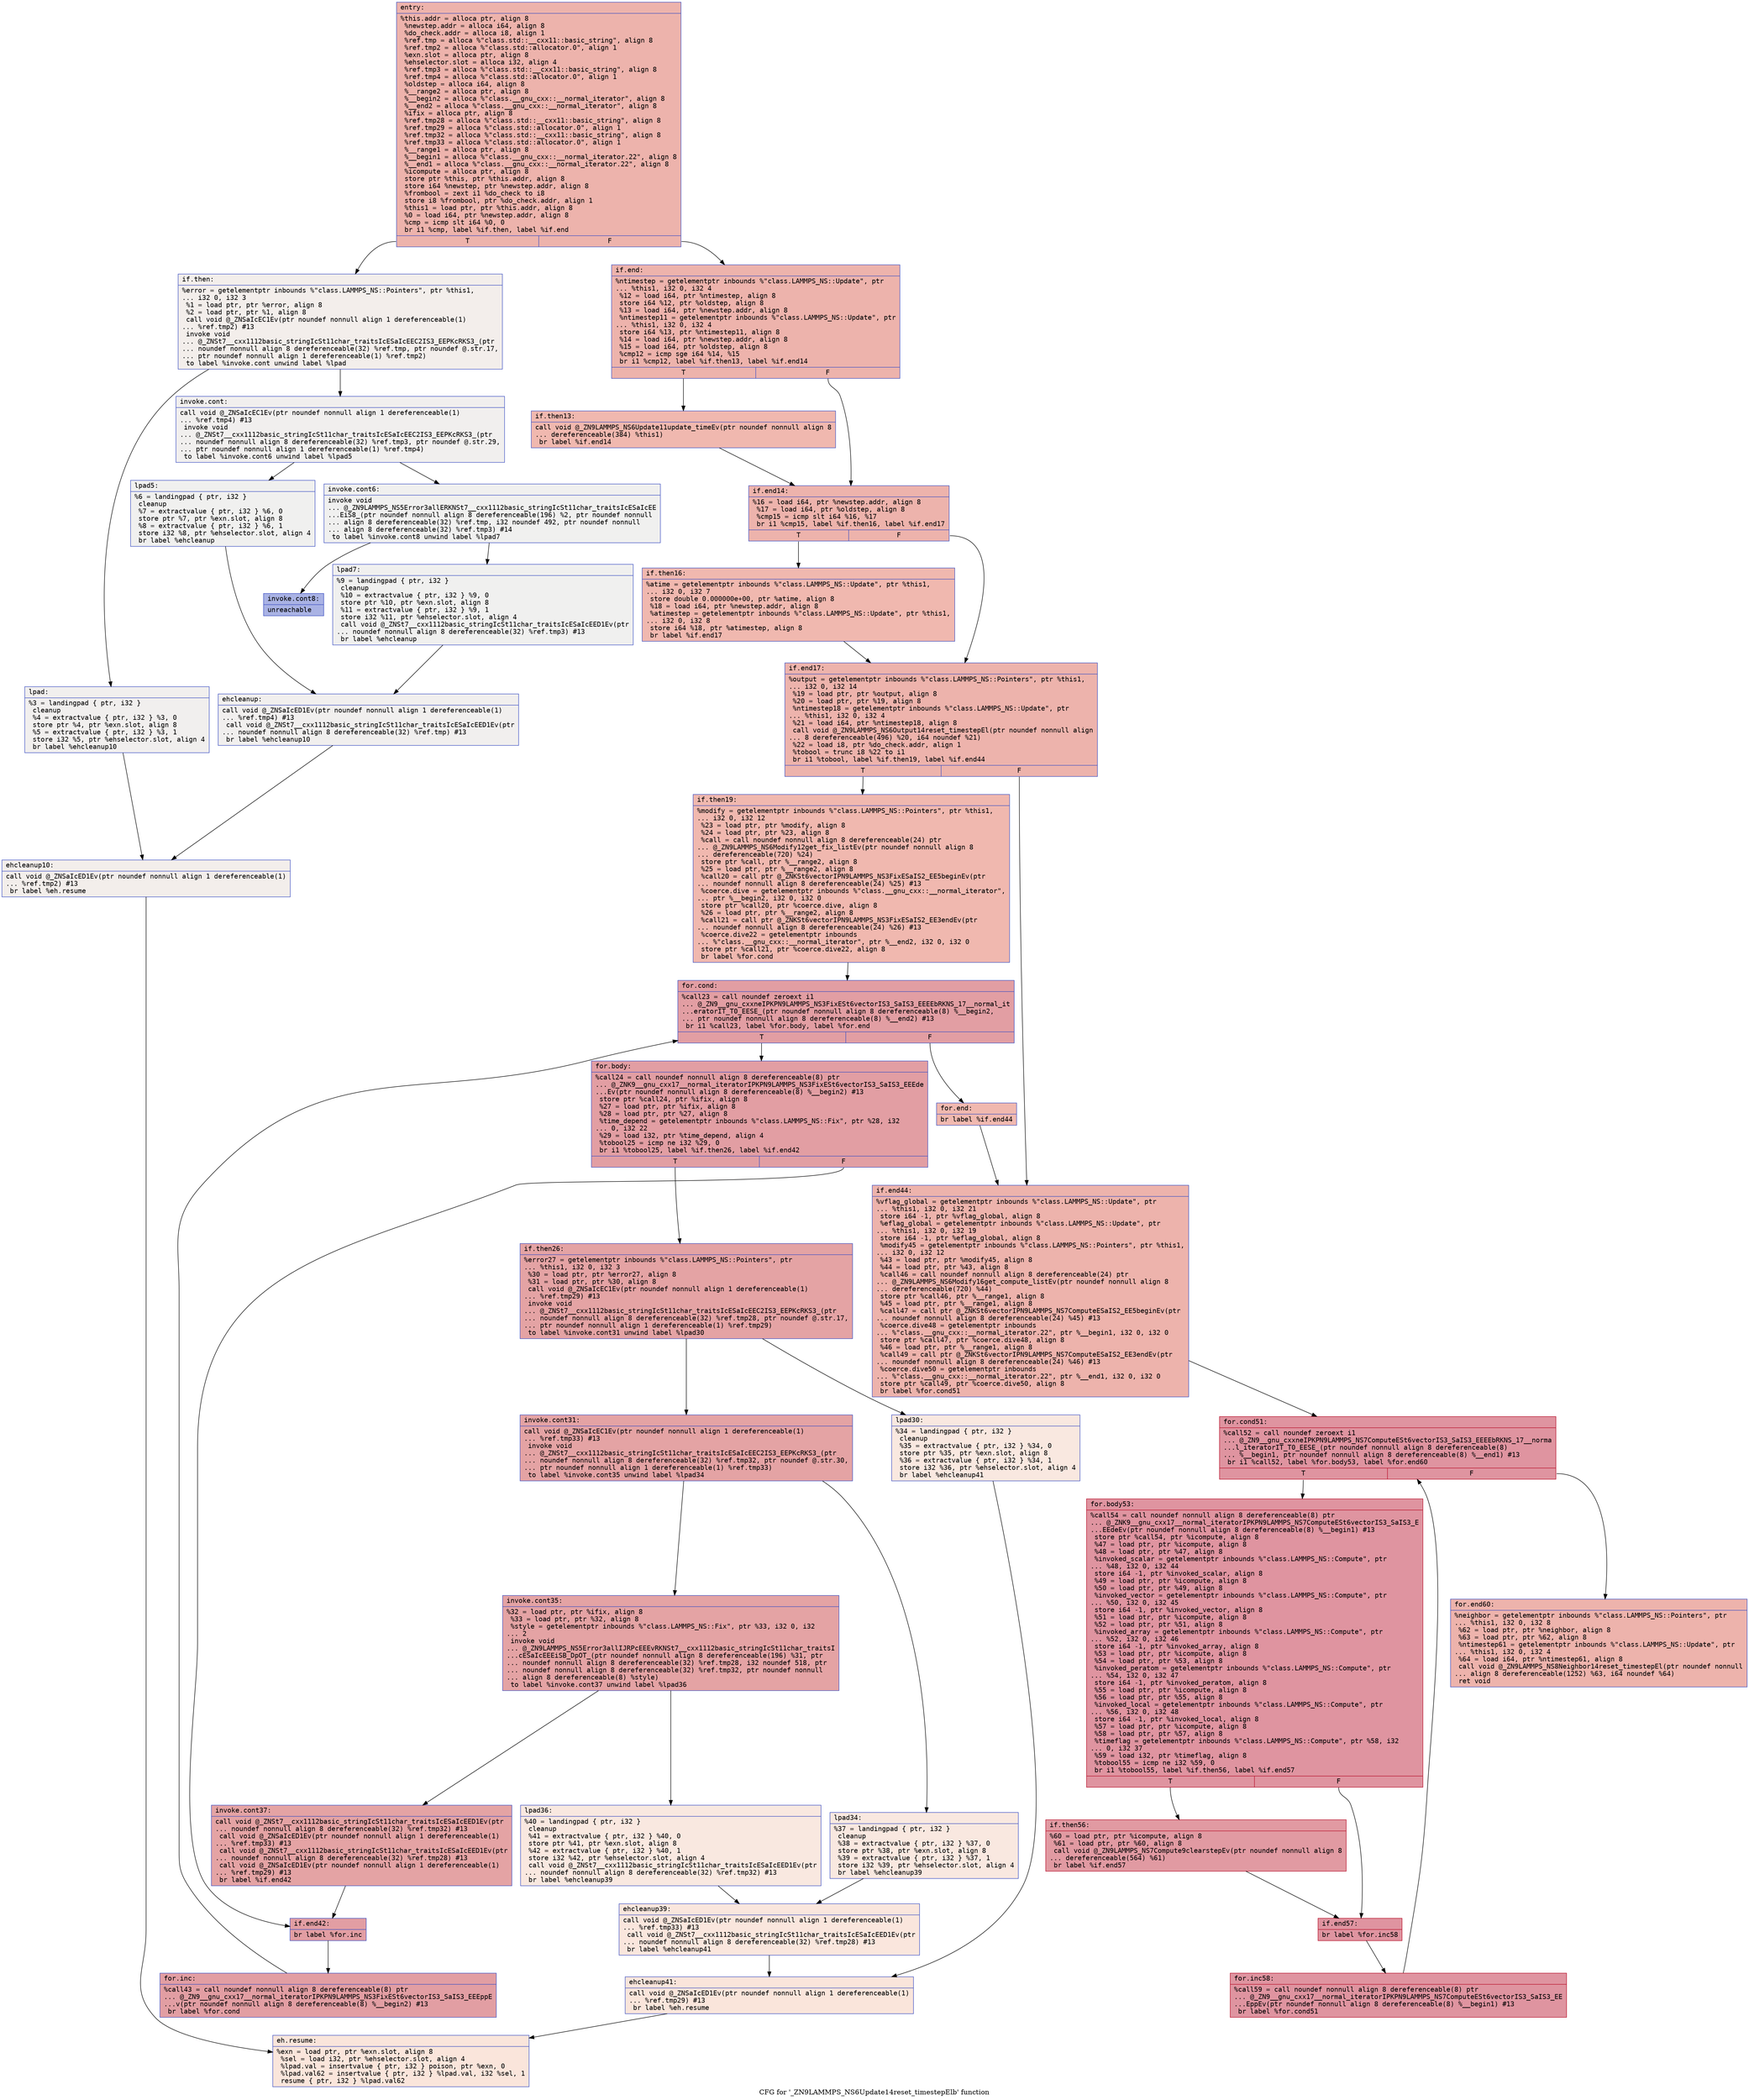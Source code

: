 digraph "CFG for '_ZN9LAMMPS_NS6Update14reset_timestepElb' function" {
	label="CFG for '_ZN9LAMMPS_NS6Update14reset_timestepElb' function";

	Node0x55ee2717dde0 [shape=record,color="#3d50c3ff", style=filled, fillcolor="#d6524470" fontname="Courier",label="{entry:\l|  %this.addr = alloca ptr, align 8\l  %newstep.addr = alloca i64, align 8\l  %do_check.addr = alloca i8, align 1\l  %ref.tmp = alloca %\"class.std::__cxx11::basic_string\", align 8\l  %ref.tmp2 = alloca %\"class.std::allocator.0\", align 1\l  %exn.slot = alloca ptr, align 8\l  %ehselector.slot = alloca i32, align 4\l  %ref.tmp3 = alloca %\"class.std::__cxx11::basic_string\", align 8\l  %ref.tmp4 = alloca %\"class.std::allocator.0\", align 1\l  %oldstep = alloca i64, align 8\l  %__range2 = alloca ptr, align 8\l  %__begin2 = alloca %\"class.__gnu_cxx::__normal_iterator\", align 8\l  %__end2 = alloca %\"class.__gnu_cxx::__normal_iterator\", align 8\l  %ifix = alloca ptr, align 8\l  %ref.tmp28 = alloca %\"class.std::__cxx11::basic_string\", align 8\l  %ref.tmp29 = alloca %\"class.std::allocator.0\", align 1\l  %ref.tmp32 = alloca %\"class.std::__cxx11::basic_string\", align 8\l  %ref.tmp33 = alloca %\"class.std::allocator.0\", align 1\l  %__range1 = alloca ptr, align 8\l  %__begin1 = alloca %\"class.__gnu_cxx::__normal_iterator.22\", align 8\l  %__end1 = alloca %\"class.__gnu_cxx::__normal_iterator.22\", align 8\l  %icompute = alloca ptr, align 8\l  store ptr %this, ptr %this.addr, align 8\l  store i64 %newstep, ptr %newstep.addr, align 8\l  %frombool = zext i1 %do_check to i8\l  store i8 %frombool, ptr %do_check.addr, align 1\l  %this1 = load ptr, ptr %this.addr, align 8\l  %0 = load i64, ptr %newstep.addr, align 8\l  %cmp = icmp slt i64 %0, 0\l  br i1 %cmp, label %if.then, label %if.end\l|{<s0>T|<s1>F}}"];
	Node0x55ee2717dde0:s0 -> Node0x55ee2717f290[tooltip="entry -> if.then\nProbability 0.00%" ];
	Node0x55ee2717dde0:s1 -> Node0x55ee2717f300[tooltip="entry -> if.end\nProbability 100.00%" ];
	Node0x55ee2717f290 [shape=record,color="#3d50c3ff", style=filled, fillcolor="#e5d8d170" fontname="Courier",label="{if.then:\l|  %error = getelementptr inbounds %\"class.LAMMPS_NS::Pointers\", ptr %this1,\l... i32 0, i32 3\l  %1 = load ptr, ptr %error, align 8\l  %2 = load ptr, ptr %1, align 8\l  call void @_ZNSaIcEC1Ev(ptr noundef nonnull align 1 dereferenceable(1)\l... %ref.tmp2) #13\l  invoke void\l... @_ZNSt7__cxx1112basic_stringIcSt11char_traitsIcESaIcEEC2IS3_EEPKcRKS3_(ptr\l... noundef nonnull align 8 dereferenceable(32) %ref.tmp, ptr noundef @.str.17,\l... ptr noundef nonnull align 1 dereferenceable(1) %ref.tmp2)\l          to label %invoke.cont unwind label %lpad\l}"];
	Node0x55ee2717f290 -> Node0x55ee2717f780[tooltip="if.then -> invoke.cont\nProbability 50.00%" ];
	Node0x55ee2717f290 -> Node0x55ee2717f800[tooltip="if.then -> lpad\nProbability 50.00%" ];
	Node0x55ee2717f780 [shape=record,color="#3d50c3ff", style=filled, fillcolor="#e0dbd870" fontname="Courier",label="{invoke.cont:\l|  call void @_ZNSaIcEC1Ev(ptr noundef nonnull align 1 dereferenceable(1)\l... %ref.tmp4) #13\l  invoke void\l... @_ZNSt7__cxx1112basic_stringIcSt11char_traitsIcESaIcEEC2IS3_EEPKcRKS3_(ptr\l... noundef nonnull align 8 dereferenceable(32) %ref.tmp3, ptr noundef @.str.29,\l... ptr noundef nonnull align 1 dereferenceable(1) %ref.tmp4)\l          to label %invoke.cont6 unwind label %lpad5\l}"];
	Node0x55ee2717f780 -> Node0x55ee2717fb20[tooltip="invoke.cont -> invoke.cont6\nProbability 50.00%" ];
	Node0x55ee2717f780 -> Node0x55ee2717fb70[tooltip="invoke.cont -> lpad5\nProbability 50.00%" ];
	Node0x55ee2717fb20 [shape=record,color="#3d50c3ff", style=filled, fillcolor="#dedcdb70" fontname="Courier",label="{invoke.cont6:\l|  invoke void\l... @_ZN9LAMMPS_NS5Error3allERKNSt7__cxx1112basic_stringIcSt11char_traitsIcESaIcEE\l...EiS8_(ptr noundef nonnull align 8 dereferenceable(196) %2, ptr noundef nonnull\l... align 8 dereferenceable(32) %ref.tmp, i32 noundef 492, ptr noundef nonnull\l... align 8 dereferenceable(32) %ref.tmp3) #14\l          to label %invoke.cont8 unwind label %lpad7\l}"];
	Node0x55ee2717fb20 -> Node0x55ee2717fad0[tooltip="invoke.cont6 -> invoke.cont8\nProbability 0.00%" ];
	Node0x55ee2717fb20 -> Node0x55ee2717fdd0[tooltip="invoke.cont6 -> lpad7\nProbability 100.00%" ];
	Node0x55ee2717fad0 [shape=record,color="#3d50c3ff", style=filled, fillcolor="#3d50c370" fontname="Courier",label="{invoke.cont8:\l|  unreachable\l}"];
	Node0x55ee2717f800 [shape=record,color="#3d50c3ff", style=filled, fillcolor="#e0dbd870" fontname="Courier",label="{lpad:\l|  %3 = landingpad \{ ptr, i32 \}\l          cleanup\l  %4 = extractvalue \{ ptr, i32 \} %3, 0\l  store ptr %4, ptr %exn.slot, align 8\l  %5 = extractvalue \{ ptr, i32 \} %3, 1\l  store i32 %5, ptr %ehselector.slot, align 4\l  br label %ehcleanup10\l}"];
	Node0x55ee2717f800 -> Node0x55ee271802d0[tooltip="lpad -> ehcleanup10\nProbability 100.00%" ];
	Node0x55ee2717fb70 [shape=record,color="#3d50c3ff", style=filled, fillcolor="#dedcdb70" fontname="Courier",label="{lpad5:\l|  %6 = landingpad \{ ptr, i32 \}\l          cleanup\l  %7 = extractvalue \{ ptr, i32 \} %6, 0\l  store ptr %7, ptr %exn.slot, align 8\l  %8 = extractvalue \{ ptr, i32 \} %6, 1\l  store i32 %8, ptr %ehselector.slot, align 4\l  br label %ehcleanup\l}"];
	Node0x55ee2717fb70 -> Node0x55ee27180620[tooltip="lpad5 -> ehcleanup\nProbability 100.00%" ];
	Node0x55ee2717fdd0 [shape=record,color="#3d50c3ff", style=filled, fillcolor="#dedcdb70" fontname="Courier",label="{lpad7:\l|  %9 = landingpad \{ ptr, i32 \}\l          cleanup\l  %10 = extractvalue \{ ptr, i32 \} %9, 0\l  store ptr %10, ptr %exn.slot, align 8\l  %11 = extractvalue \{ ptr, i32 \} %9, 1\l  store i32 %11, ptr %ehselector.slot, align 4\l  call void @_ZNSt7__cxx1112basic_stringIcSt11char_traitsIcESaIcEED1Ev(ptr\l... noundef nonnull align 8 dereferenceable(32) %ref.tmp3) #13\l  br label %ehcleanup\l}"];
	Node0x55ee2717fdd0 -> Node0x55ee27180620[tooltip="lpad7 -> ehcleanup\nProbability 100.00%" ];
	Node0x55ee27180620 [shape=record,color="#3d50c3ff", style=filled, fillcolor="#e0dbd870" fontname="Courier",label="{ehcleanup:\l|  call void @_ZNSaIcED1Ev(ptr noundef nonnull align 1 dereferenceable(1)\l... %ref.tmp4) #13\l  call void @_ZNSt7__cxx1112basic_stringIcSt11char_traitsIcESaIcEED1Ev(ptr\l... noundef nonnull align 8 dereferenceable(32) %ref.tmp) #13\l  br label %ehcleanup10\l}"];
	Node0x55ee27180620 -> Node0x55ee271802d0[tooltip="ehcleanup -> ehcleanup10\nProbability 100.00%" ];
	Node0x55ee271802d0 [shape=record,color="#3d50c3ff", style=filled, fillcolor="#e5d8d170" fontname="Courier",label="{ehcleanup10:\l|  call void @_ZNSaIcED1Ev(ptr noundef nonnull align 1 dereferenceable(1)\l... %ref.tmp2) #13\l  br label %eh.resume\l}"];
	Node0x55ee271802d0 -> Node0x55ee27180ed0[tooltip="ehcleanup10 -> eh.resume\nProbability 100.00%" ];
	Node0x55ee2717f300 [shape=record,color="#3d50c3ff", style=filled, fillcolor="#d6524470" fontname="Courier",label="{if.end:\l|  %ntimestep = getelementptr inbounds %\"class.LAMMPS_NS::Update\", ptr\l... %this1, i32 0, i32 4\l  %12 = load i64, ptr %ntimestep, align 8\l  store i64 %12, ptr %oldstep, align 8\l  %13 = load i64, ptr %newstep.addr, align 8\l  %ntimestep11 = getelementptr inbounds %\"class.LAMMPS_NS::Update\", ptr\l... %this1, i32 0, i32 4\l  store i64 %13, ptr %ntimestep11, align 8\l  %14 = load i64, ptr %newstep.addr, align 8\l  %15 = load i64, ptr %oldstep, align 8\l  %cmp12 = icmp sge i64 %14, %15\l  br i1 %cmp12, label %if.then13, label %if.end14\l|{<s0>T|<s1>F}}"];
	Node0x55ee2717f300:s0 -> Node0x55ee27181540[tooltip="if.end -> if.then13\nProbability 50.00%" ];
	Node0x55ee2717f300:s1 -> Node0x55ee271815c0[tooltip="if.end -> if.end14\nProbability 50.00%" ];
	Node0x55ee27181540 [shape=record,color="#3d50c3ff", style=filled, fillcolor="#dc5d4a70" fontname="Courier",label="{if.then13:\l|  call void @_ZN9LAMMPS_NS6Update11update_timeEv(ptr noundef nonnull align 8\l... dereferenceable(384) %this1)\l  br label %if.end14\l}"];
	Node0x55ee27181540 -> Node0x55ee271815c0[tooltip="if.then13 -> if.end14\nProbability 100.00%" ];
	Node0x55ee271815c0 [shape=record,color="#3d50c3ff", style=filled, fillcolor="#d6524470" fontname="Courier",label="{if.end14:\l|  %16 = load i64, ptr %newstep.addr, align 8\l  %17 = load i64, ptr %oldstep, align 8\l  %cmp15 = icmp slt i64 %16, %17\l  br i1 %cmp15, label %if.then16, label %if.end17\l|{<s0>T|<s1>F}}"];
	Node0x55ee271815c0:s0 -> Node0x55ee27181ae0[tooltip="if.end14 -> if.then16\nProbability 50.00%" ];
	Node0x55ee271815c0:s1 -> Node0x55ee27181b30[tooltip="if.end14 -> if.end17\nProbability 50.00%" ];
	Node0x55ee27181ae0 [shape=record,color="#3d50c3ff", style=filled, fillcolor="#dc5d4a70" fontname="Courier",label="{if.then16:\l|  %atime = getelementptr inbounds %\"class.LAMMPS_NS::Update\", ptr %this1,\l... i32 0, i32 7\l  store double 0.000000e+00, ptr %atime, align 8\l  %18 = load i64, ptr %newstep.addr, align 8\l  %atimestep = getelementptr inbounds %\"class.LAMMPS_NS::Update\", ptr %this1,\l... i32 0, i32 8\l  store i64 %18, ptr %atimestep, align 8\l  br label %if.end17\l}"];
	Node0x55ee27181ae0 -> Node0x55ee27181b30[tooltip="if.then16 -> if.end17\nProbability 100.00%" ];
	Node0x55ee27181b30 [shape=record,color="#3d50c3ff", style=filled, fillcolor="#d6524470" fontname="Courier",label="{if.end17:\l|  %output = getelementptr inbounds %\"class.LAMMPS_NS::Pointers\", ptr %this1,\l... i32 0, i32 14\l  %19 = load ptr, ptr %output, align 8\l  %20 = load ptr, ptr %19, align 8\l  %ntimestep18 = getelementptr inbounds %\"class.LAMMPS_NS::Update\", ptr\l... %this1, i32 0, i32 4\l  %21 = load i64, ptr %ntimestep18, align 8\l  call void @_ZN9LAMMPS_NS6Output14reset_timestepEl(ptr noundef nonnull align\l... 8 dereferenceable(496) %20, i64 noundef %21)\l  %22 = load i8, ptr %do_check.addr, align 1\l  %tobool = trunc i8 %22 to i1\l  br i1 %tobool, label %if.then19, label %if.end44\l|{<s0>T|<s1>F}}"];
	Node0x55ee27181b30:s0 -> Node0x55ee271829d0[tooltip="if.end17 -> if.then19\nProbability 50.00%" ];
	Node0x55ee27181b30:s1 -> Node0x55ee27182a80[tooltip="if.end17 -> if.end44\nProbability 50.00%" ];
	Node0x55ee271829d0 [shape=record,color="#3d50c3ff", style=filled, fillcolor="#dc5d4a70" fontname="Courier",label="{if.then19:\l|  %modify = getelementptr inbounds %\"class.LAMMPS_NS::Pointers\", ptr %this1,\l... i32 0, i32 12\l  %23 = load ptr, ptr %modify, align 8\l  %24 = load ptr, ptr %23, align 8\l  %call = call noundef nonnull align 8 dereferenceable(24) ptr\l... @_ZN9LAMMPS_NS6Modify12get_fix_listEv(ptr noundef nonnull align 8\l... dereferenceable(720) %24)\l  store ptr %call, ptr %__range2, align 8\l  %25 = load ptr, ptr %__range2, align 8\l  %call20 = call ptr @_ZNKSt6vectorIPN9LAMMPS_NS3FixESaIS2_EE5beginEv(ptr\l... noundef nonnull align 8 dereferenceable(24) %25) #13\l  %coerce.dive = getelementptr inbounds %\"class.__gnu_cxx::__normal_iterator\",\l... ptr %__begin2, i32 0, i32 0\l  store ptr %call20, ptr %coerce.dive, align 8\l  %26 = load ptr, ptr %__range2, align 8\l  %call21 = call ptr @_ZNKSt6vectorIPN9LAMMPS_NS3FixESaIS2_EE3endEv(ptr\l... noundef nonnull align 8 dereferenceable(24) %26) #13\l  %coerce.dive22 = getelementptr inbounds\l... %\"class.__gnu_cxx::__normal_iterator\", ptr %__end2, i32 0, i32 0\l  store ptr %call21, ptr %coerce.dive22, align 8\l  br label %for.cond\l}"];
	Node0x55ee271829d0 -> Node0x55ee27184a10[tooltip="if.then19 -> for.cond\nProbability 100.00%" ];
	Node0x55ee27184a10 [shape=record,color="#3d50c3ff", style=filled, fillcolor="#be242e70" fontname="Courier",label="{for.cond:\l|  %call23 = call noundef zeroext i1\l... @_ZN9__gnu_cxxneIPKPN9LAMMPS_NS3FixESt6vectorIS3_SaIS3_EEEEbRKNS_17__normal_it\l...eratorIT_T0_EESE_(ptr noundef nonnull align 8 dereferenceable(8) %__begin2,\l... ptr noundef nonnull align 8 dereferenceable(8) %__end2) #13\l  br i1 %call23, label %for.body, label %for.end\l|{<s0>T|<s1>F}}"];
	Node0x55ee27184a10:s0 -> Node0x55ee27184e30[tooltip="for.cond -> for.body\nProbability 96.88%" ];
	Node0x55ee27184a10:s1 -> Node0x55ee27184f10[tooltip="for.cond -> for.end\nProbability 3.12%" ];
	Node0x55ee27184e30 [shape=record,color="#3d50c3ff", style=filled, fillcolor="#be242e70" fontname="Courier",label="{for.body:\l|  %call24 = call noundef nonnull align 8 dereferenceable(8) ptr\l... @_ZNK9__gnu_cxx17__normal_iteratorIPKPN9LAMMPS_NS3FixESt6vectorIS3_SaIS3_EEEde\l...Ev(ptr noundef nonnull align 8 dereferenceable(8) %__begin2) #13\l  store ptr %call24, ptr %ifix, align 8\l  %27 = load ptr, ptr %ifix, align 8\l  %28 = load ptr, ptr %27, align 8\l  %time_depend = getelementptr inbounds %\"class.LAMMPS_NS::Fix\", ptr %28, i32\l... 0, i32 22\l  %29 = load i32, ptr %time_depend, align 4\l  %tobool25 = icmp ne i32 %29, 0\l  br i1 %tobool25, label %if.then26, label %if.end42\l|{<s0>T|<s1>F}}"];
	Node0x55ee27184e30:s0 -> Node0x55ee271856b0[tooltip="for.body -> if.then26\nProbability 62.50%" ];
	Node0x55ee27184e30:s1 -> Node0x55ee27185730[tooltip="for.body -> if.end42\nProbability 37.50%" ];
	Node0x55ee271856b0 [shape=record,color="#3d50c3ff", style=filled, fillcolor="#c32e3170" fontname="Courier",label="{if.then26:\l|  %error27 = getelementptr inbounds %\"class.LAMMPS_NS::Pointers\", ptr\l... %this1, i32 0, i32 3\l  %30 = load ptr, ptr %error27, align 8\l  %31 = load ptr, ptr %30, align 8\l  call void @_ZNSaIcEC1Ev(ptr noundef nonnull align 1 dereferenceable(1)\l... %ref.tmp29) #13\l  invoke void\l... @_ZNSt7__cxx1112basic_stringIcSt11char_traitsIcESaIcEEC2IS3_EEPKcRKS3_(ptr\l... noundef nonnull align 8 dereferenceable(32) %ref.tmp28, ptr noundef @.str.17,\l... ptr noundef nonnull align 1 dereferenceable(1) %ref.tmp29)\l          to label %invoke.cont31 unwind label %lpad30\l}"];
	Node0x55ee271856b0 -> Node0x55ee27185c20[tooltip="if.then26 -> invoke.cont31\nProbability 100.00%" ];
	Node0x55ee271856b0 -> Node0x55ee27185ca0[tooltip="if.then26 -> lpad30\nProbability 0.00%" ];
	Node0x55ee27185c20 [shape=record,color="#3d50c3ff", style=filled, fillcolor="#c32e3170" fontname="Courier",label="{invoke.cont31:\l|  call void @_ZNSaIcEC1Ev(ptr noundef nonnull align 1 dereferenceable(1)\l... %ref.tmp33) #13\l  invoke void\l... @_ZNSt7__cxx1112basic_stringIcSt11char_traitsIcESaIcEEC2IS3_EEPKcRKS3_(ptr\l... noundef nonnull align 8 dereferenceable(32) %ref.tmp32, ptr noundef @.str.30,\l... ptr noundef nonnull align 1 dereferenceable(1) %ref.tmp33)\l          to label %invoke.cont35 unwind label %lpad34\l}"];
	Node0x55ee27185c20 -> Node0x55ee27186020[tooltip="invoke.cont31 -> invoke.cont35\nProbability 100.00%" ];
	Node0x55ee27185c20 -> Node0x55ee27186070[tooltip="invoke.cont31 -> lpad34\nProbability 0.00%" ];
	Node0x55ee27186020 [shape=record,color="#3d50c3ff", style=filled, fillcolor="#c32e3170" fontname="Courier",label="{invoke.cont35:\l|  %32 = load ptr, ptr %ifix, align 8\l  %33 = load ptr, ptr %32, align 8\l  %style = getelementptr inbounds %\"class.LAMMPS_NS::Fix\", ptr %33, i32 0, i32\l... 2\l  invoke void\l... @_ZN9LAMMPS_NS5Error3allIJRPcEEEvRKNSt7__cxx1112basic_stringIcSt11char_traitsI\l...cESaIcEEEiSB_DpOT_(ptr noundef nonnull align 8 dereferenceable(196) %31, ptr\l... noundef nonnull align 8 dereferenceable(32) %ref.tmp28, i32 noundef 518, ptr\l... noundef nonnull align 8 dereferenceable(32) %ref.tmp32, ptr noundef nonnull\l... align 8 dereferenceable(8) %style)\l          to label %invoke.cont37 unwind label %lpad36\l}"];
	Node0x55ee27186020 -> Node0x55ee27185fd0[tooltip="invoke.cont35 -> invoke.cont37\nProbability 100.00%" ];
	Node0x55ee27186020 -> Node0x55ee271864f0[tooltip="invoke.cont35 -> lpad36\nProbability 0.00%" ];
	Node0x55ee27185fd0 [shape=record,color="#3d50c3ff", style=filled, fillcolor="#c32e3170" fontname="Courier",label="{invoke.cont37:\l|  call void @_ZNSt7__cxx1112basic_stringIcSt11char_traitsIcESaIcEED1Ev(ptr\l... noundef nonnull align 8 dereferenceable(32) %ref.tmp32) #13\l  call void @_ZNSaIcED1Ev(ptr noundef nonnull align 1 dereferenceable(1)\l... %ref.tmp33) #13\l  call void @_ZNSt7__cxx1112basic_stringIcSt11char_traitsIcESaIcEED1Ev(ptr\l... noundef nonnull align 8 dereferenceable(32) %ref.tmp28) #13\l  call void @_ZNSaIcED1Ev(ptr noundef nonnull align 1 dereferenceable(1)\l... %ref.tmp29) #13\l  br label %if.end42\l}"];
	Node0x55ee27185fd0 -> Node0x55ee27185730[tooltip="invoke.cont37 -> if.end42\nProbability 100.00%" ];
	Node0x55ee27185ca0 [shape=record,color="#3d50c3ff", style=filled, fillcolor="#f1ccb870" fontname="Courier",label="{lpad30:\l|  %34 = landingpad \{ ptr, i32 \}\l          cleanup\l  %35 = extractvalue \{ ptr, i32 \} %34, 0\l  store ptr %35, ptr %exn.slot, align 8\l  %36 = extractvalue \{ ptr, i32 \} %34, 1\l  store i32 %36, ptr %ehselector.slot, align 4\l  br label %ehcleanup41\l}"];
	Node0x55ee27185ca0 -> Node0x55ee27186eb0[tooltip="lpad30 -> ehcleanup41\nProbability 100.00%" ];
	Node0x55ee27186070 [shape=record,color="#3d50c3ff", style=filled, fillcolor="#f1ccb870" fontname="Courier",label="{lpad34:\l|  %37 = landingpad \{ ptr, i32 \}\l          cleanup\l  %38 = extractvalue \{ ptr, i32 \} %37, 0\l  store ptr %38, ptr %exn.slot, align 8\l  %39 = extractvalue \{ ptr, i32 \} %37, 1\l  store i32 %39, ptr %ehselector.slot, align 4\l  br label %ehcleanup39\l}"];
	Node0x55ee27186070 -> Node0x55ee271871b0[tooltip="lpad34 -> ehcleanup39\nProbability 100.00%" ];
	Node0x55ee271864f0 [shape=record,color="#3d50c3ff", style=filled, fillcolor="#f1ccb870" fontname="Courier",label="{lpad36:\l|  %40 = landingpad \{ ptr, i32 \}\l          cleanup\l  %41 = extractvalue \{ ptr, i32 \} %40, 0\l  store ptr %41, ptr %exn.slot, align 8\l  %42 = extractvalue \{ ptr, i32 \} %40, 1\l  store i32 %42, ptr %ehselector.slot, align 4\l  call void @_ZNSt7__cxx1112basic_stringIcSt11char_traitsIcESaIcEED1Ev(ptr\l... noundef nonnull align 8 dereferenceable(32) %ref.tmp32) #13\l  br label %ehcleanup39\l}"];
	Node0x55ee271864f0 -> Node0x55ee271871b0[tooltip="lpad36 -> ehcleanup39\nProbability 100.00%" ];
	Node0x55ee271871b0 [shape=record,color="#3d50c3ff", style=filled, fillcolor="#f3c7b170" fontname="Courier",label="{ehcleanup39:\l|  call void @_ZNSaIcED1Ev(ptr noundef nonnull align 1 dereferenceable(1)\l... %ref.tmp33) #13\l  call void @_ZNSt7__cxx1112basic_stringIcSt11char_traitsIcESaIcEED1Ev(ptr\l... noundef nonnull align 8 dereferenceable(32) %ref.tmp28) #13\l  br label %ehcleanup41\l}"];
	Node0x55ee271871b0 -> Node0x55ee27186eb0[tooltip="ehcleanup39 -> ehcleanup41\nProbability 100.00%" ];
	Node0x55ee27186eb0 [shape=record,color="#3d50c3ff", style=filled, fillcolor="#f4c5ad70" fontname="Courier",label="{ehcleanup41:\l|  call void @_ZNSaIcED1Ev(ptr noundef nonnull align 1 dereferenceable(1)\l... %ref.tmp29) #13\l  br label %eh.resume\l}"];
	Node0x55ee27186eb0 -> Node0x55ee27180ed0[tooltip="ehcleanup41 -> eh.resume\nProbability 100.00%" ];
	Node0x55ee27185730 [shape=record,color="#3d50c3ff", style=filled, fillcolor="#be242e70" fontname="Courier",label="{if.end42:\l|  br label %for.inc\l}"];
	Node0x55ee27185730 -> Node0x55ee27187b30[tooltip="if.end42 -> for.inc\nProbability 100.00%" ];
	Node0x55ee27187b30 [shape=record,color="#3d50c3ff", style=filled, fillcolor="#be242e70" fontname="Courier",label="{for.inc:\l|  %call43 = call noundef nonnull align 8 dereferenceable(8) ptr\l... @_ZN9__gnu_cxx17__normal_iteratorIPKPN9LAMMPS_NS3FixESt6vectorIS3_SaIS3_EEEppE\l...v(ptr noundef nonnull align 8 dereferenceable(8) %__begin2) #13\l  br label %for.cond\l}"];
	Node0x55ee27187b30 -> Node0x55ee27184a10[tooltip="for.inc -> for.cond\nProbability 100.00%" ];
	Node0x55ee27184f10 [shape=record,color="#3d50c3ff", style=filled, fillcolor="#dc5d4a70" fontname="Courier",label="{for.end:\l|  br label %if.end44\l}"];
	Node0x55ee27184f10 -> Node0x55ee27182a80[tooltip="for.end -> if.end44\nProbability 100.00%" ];
	Node0x55ee27182a80 [shape=record,color="#3d50c3ff", style=filled, fillcolor="#d6524470" fontname="Courier",label="{if.end44:\l|  %vflag_global = getelementptr inbounds %\"class.LAMMPS_NS::Update\", ptr\l... %this1, i32 0, i32 21\l  store i64 -1, ptr %vflag_global, align 8\l  %eflag_global = getelementptr inbounds %\"class.LAMMPS_NS::Update\", ptr\l... %this1, i32 0, i32 19\l  store i64 -1, ptr %eflag_global, align 8\l  %modify45 = getelementptr inbounds %\"class.LAMMPS_NS::Pointers\", ptr %this1,\l... i32 0, i32 12\l  %43 = load ptr, ptr %modify45, align 8\l  %44 = load ptr, ptr %43, align 8\l  %call46 = call noundef nonnull align 8 dereferenceable(24) ptr\l... @_ZN9LAMMPS_NS6Modify16get_compute_listEv(ptr noundef nonnull align 8\l... dereferenceable(720) %44)\l  store ptr %call46, ptr %__range1, align 8\l  %45 = load ptr, ptr %__range1, align 8\l  %call47 = call ptr @_ZNKSt6vectorIPN9LAMMPS_NS7ComputeESaIS2_EE5beginEv(ptr\l... noundef nonnull align 8 dereferenceable(24) %45) #13\l  %coerce.dive48 = getelementptr inbounds\l... %\"class.__gnu_cxx::__normal_iterator.22\", ptr %__begin1, i32 0, i32 0\l  store ptr %call47, ptr %coerce.dive48, align 8\l  %46 = load ptr, ptr %__range1, align 8\l  %call49 = call ptr @_ZNKSt6vectorIPN9LAMMPS_NS7ComputeESaIS2_EE3endEv(ptr\l... noundef nonnull align 8 dereferenceable(24) %46) #13\l  %coerce.dive50 = getelementptr inbounds\l... %\"class.__gnu_cxx::__normal_iterator.22\", ptr %__end1, i32 0, i32 0\l  store ptr %call49, ptr %coerce.dive50, align 8\l  br label %for.cond51\l}"];
	Node0x55ee27182a80 -> Node0x55ee27188dd0[tooltip="if.end44 -> for.cond51\nProbability 100.00%" ];
	Node0x55ee27188dd0 [shape=record,color="#b70d28ff", style=filled, fillcolor="#b70d2870" fontname="Courier",label="{for.cond51:\l|  %call52 = call noundef zeroext i1\l... @_ZN9__gnu_cxxneIPKPN9LAMMPS_NS7ComputeESt6vectorIS3_SaIS3_EEEEbRKNS_17__norma\l...l_iteratorIT_T0_EESE_(ptr noundef nonnull align 8 dereferenceable(8)\l... %__begin1, ptr noundef nonnull align 8 dereferenceable(8) %__end1) #13\l  br i1 %call52, label %for.body53, label %for.end60\l|{<s0>T|<s1>F}}"];
	Node0x55ee27188dd0:s0 -> Node0x55ee271891f0[tooltip="for.cond51 -> for.body53\nProbability 96.88%" ];
	Node0x55ee27188dd0:s1 -> Node0x55ee271892d0[tooltip="for.cond51 -> for.end60\nProbability 3.12%" ];
	Node0x55ee271891f0 [shape=record,color="#b70d28ff", style=filled, fillcolor="#b70d2870" fontname="Courier",label="{for.body53:\l|  %call54 = call noundef nonnull align 8 dereferenceable(8) ptr\l... @_ZNK9__gnu_cxx17__normal_iteratorIPKPN9LAMMPS_NS7ComputeESt6vectorIS3_SaIS3_E\l...EEdeEv(ptr noundef nonnull align 8 dereferenceable(8) %__begin1) #13\l  store ptr %call54, ptr %icompute, align 8\l  %47 = load ptr, ptr %icompute, align 8\l  %48 = load ptr, ptr %47, align 8\l  %invoked_scalar = getelementptr inbounds %\"class.LAMMPS_NS::Compute\", ptr\l... %48, i32 0, i32 44\l  store i64 -1, ptr %invoked_scalar, align 8\l  %49 = load ptr, ptr %icompute, align 8\l  %50 = load ptr, ptr %49, align 8\l  %invoked_vector = getelementptr inbounds %\"class.LAMMPS_NS::Compute\", ptr\l... %50, i32 0, i32 45\l  store i64 -1, ptr %invoked_vector, align 8\l  %51 = load ptr, ptr %icompute, align 8\l  %52 = load ptr, ptr %51, align 8\l  %invoked_array = getelementptr inbounds %\"class.LAMMPS_NS::Compute\", ptr\l... %52, i32 0, i32 46\l  store i64 -1, ptr %invoked_array, align 8\l  %53 = load ptr, ptr %icompute, align 8\l  %54 = load ptr, ptr %53, align 8\l  %invoked_peratom = getelementptr inbounds %\"class.LAMMPS_NS::Compute\", ptr\l... %54, i32 0, i32 47\l  store i64 -1, ptr %invoked_peratom, align 8\l  %55 = load ptr, ptr %icompute, align 8\l  %56 = load ptr, ptr %55, align 8\l  %invoked_local = getelementptr inbounds %\"class.LAMMPS_NS::Compute\", ptr\l... %56, i32 0, i32 48\l  store i64 -1, ptr %invoked_local, align 8\l  %57 = load ptr, ptr %icompute, align 8\l  %58 = load ptr, ptr %57, align 8\l  %timeflag = getelementptr inbounds %\"class.LAMMPS_NS::Compute\", ptr %58, i32\l... 0, i32 37\l  %59 = load i32, ptr %timeflag, align 8\l  %tobool55 = icmp ne i32 %59, 0\l  br i1 %tobool55, label %if.then56, label %if.end57\l|{<s0>T|<s1>F}}"];
	Node0x55ee271891f0:s0 -> Node0x55ee2718b680[tooltip="for.body53 -> if.then56\nProbability 62.50%" ];
	Node0x55ee271891f0:s1 -> Node0x55ee2718b700[tooltip="for.body53 -> if.end57\nProbability 37.50%" ];
	Node0x55ee2718b680 [shape=record,color="#b70d28ff", style=filled, fillcolor="#bb1b2c70" fontname="Courier",label="{if.then56:\l|  %60 = load ptr, ptr %icompute, align 8\l  %61 = load ptr, ptr %60, align 8\l  call void @_ZN9LAMMPS_NS7Compute9clearstepEv(ptr noundef nonnull align 8\l... dereferenceable(564) %61)\l  br label %if.end57\l}"];
	Node0x55ee2718b680 -> Node0x55ee2718b700[tooltip="if.then56 -> if.end57\nProbability 100.00%" ];
	Node0x55ee2718b700 [shape=record,color="#b70d28ff", style=filled, fillcolor="#b70d2870" fontname="Courier",label="{if.end57:\l|  br label %for.inc58\l}"];
	Node0x55ee2718b700 -> Node0x55ee2718bbe0[tooltip="if.end57 -> for.inc58\nProbability 100.00%" ];
	Node0x55ee2718bbe0 [shape=record,color="#b70d28ff", style=filled, fillcolor="#b70d2870" fontname="Courier",label="{for.inc58:\l|  %call59 = call noundef nonnull align 8 dereferenceable(8) ptr\l... @_ZN9__gnu_cxx17__normal_iteratorIPKPN9LAMMPS_NS7ComputeESt6vectorIS3_SaIS3_EE\l...EppEv(ptr noundef nonnull align 8 dereferenceable(8) %__begin1) #13\l  br label %for.cond51\l}"];
	Node0x55ee2718bbe0 -> Node0x55ee27188dd0[tooltip="for.inc58 -> for.cond51\nProbability 100.00%" ];
	Node0x55ee271892d0 [shape=record,color="#3d50c3ff", style=filled, fillcolor="#d6524470" fontname="Courier",label="{for.end60:\l|  %neighbor = getelementptr inbounds %\"class.LAMMPS_NS::Pointers\", ptr\l... %this1, i32 0, i32 8\l  %62 = load ptr, ptr %neighbor, align 8\l  %63 = load ptr, ptr %62, align 8\l  %ntimestep61 = getelementptr inbounds %\"class.LAMMPS_NS::Update\", ptr\l... %this1, i32 0, i32 4\l  %64 = load i64, ptr %ntimestep61, align 8\l  call void @_ZN9LAMMPS_NS8Neighbor14reset_timestepEl(ptr noundef nonnull\l... align 8 dereferenceable(1252) %63, i64 noundef %64)\l  ret void\l}"];
	Node0x55ee27180ed0 [shape=record,color="#3d50c3ff", style=filled, fillcolor="#f4c5ad70" fontname="Courier",label="{eh.resume:\l|  %exn = load ptr, ptr %exn.slot, align 8\l  %sel = load i32, ptr %ehselector.slot, align 4\l  %lpad.val = insertvalue \{ ptr, i32 \} poison, ptr %exn, 0\l  %lpad.val62 = insertvalue \{ ptr, i32 \} %lpad.val, i32 %sel, 1\l  resume \{ ptr, i32 \} %lpad.val62\l}"];
}
